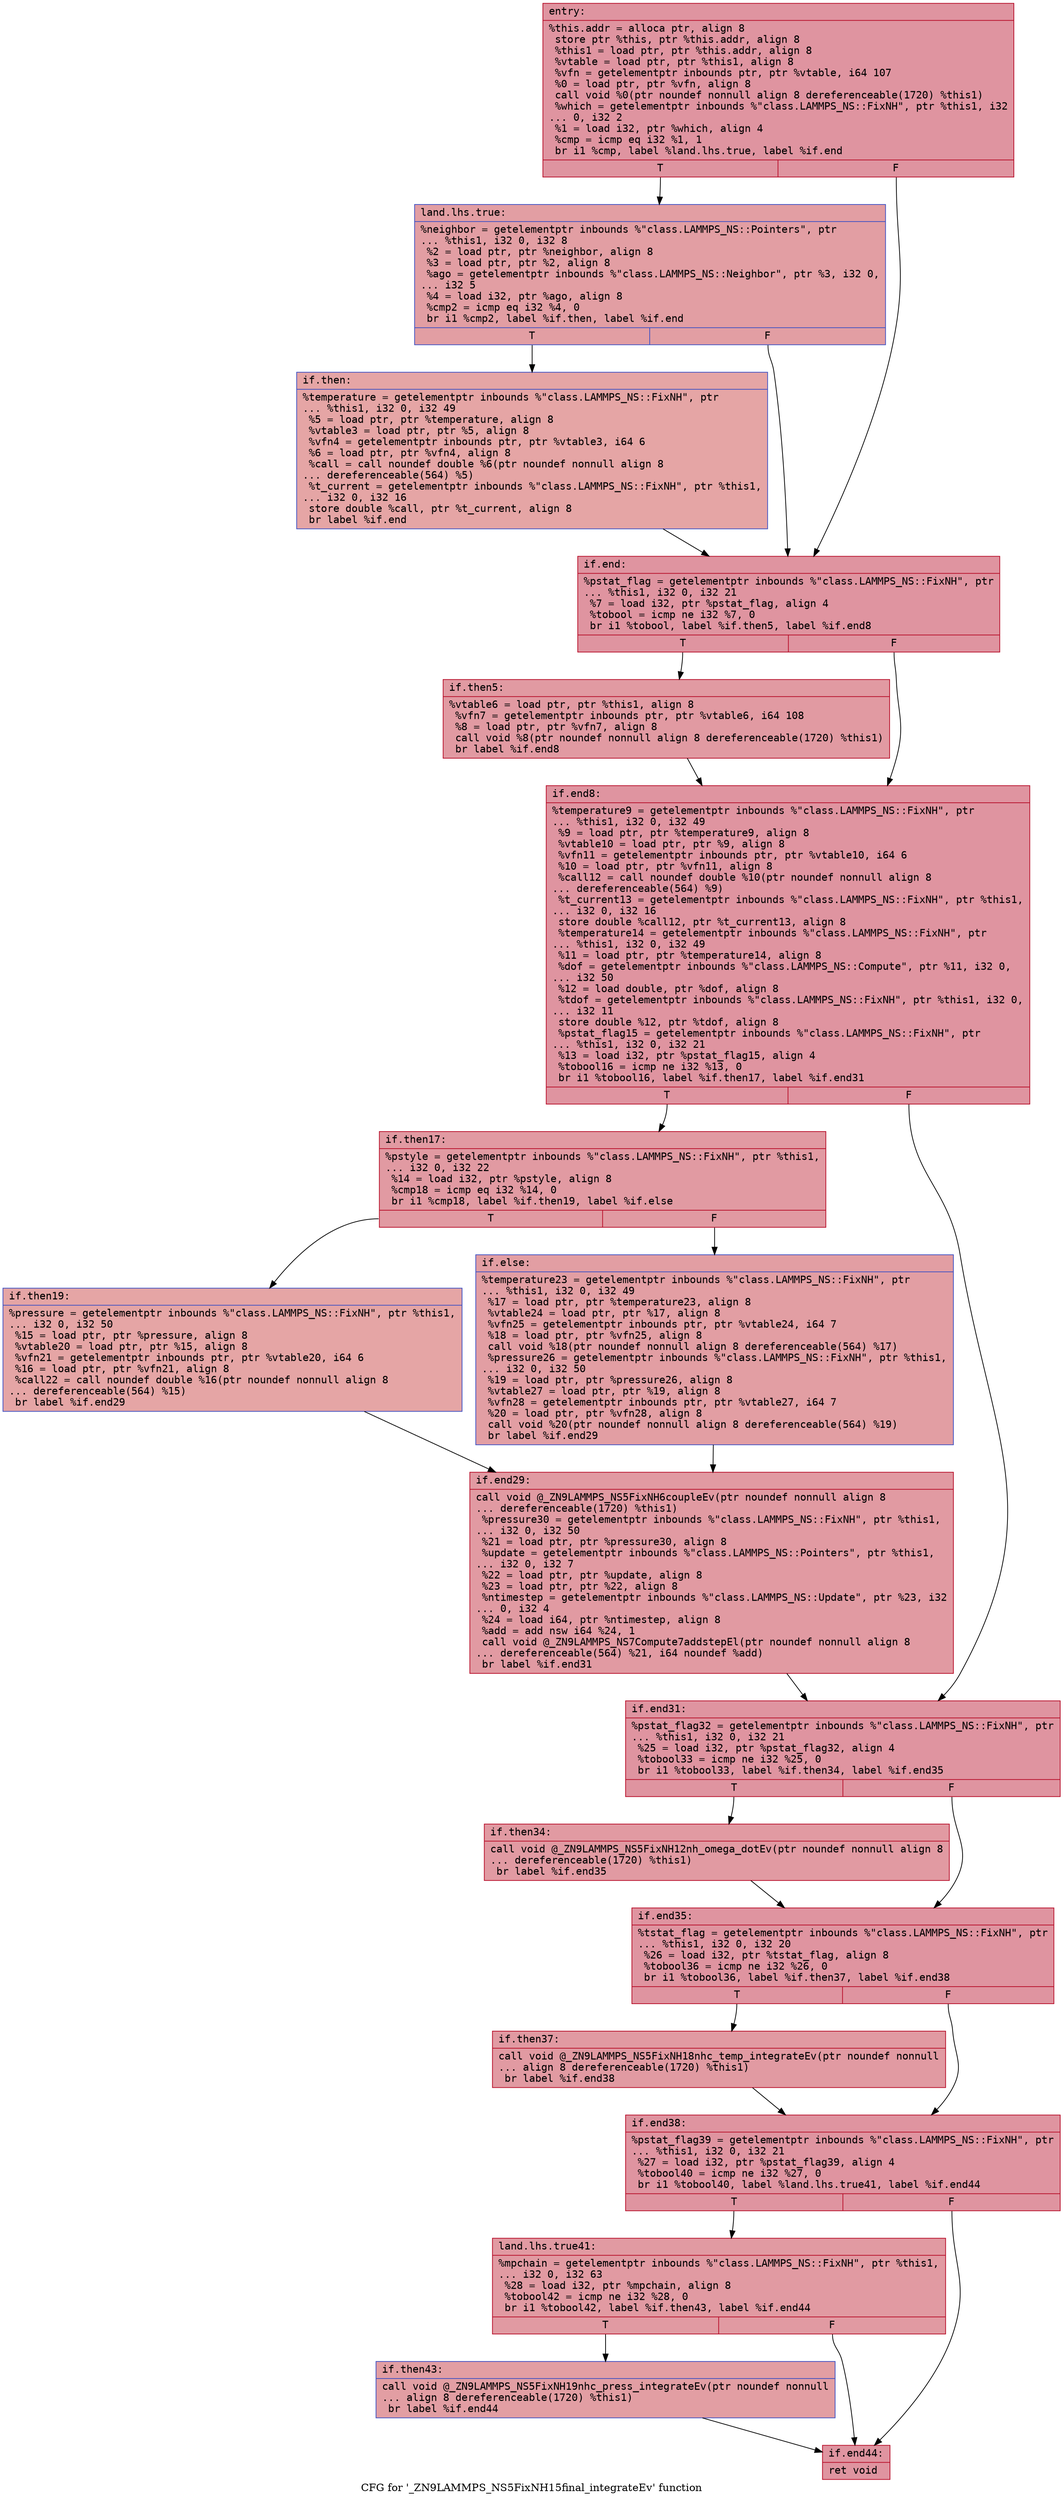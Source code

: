 digraph "CFG for '_ZN9LAMMPS_NS5FixNH15final_integrateEv' function" {
	label="CFG for '_ZN9LAMMPS_NS5FixNH15final_integrateEv' function";

	Node0x55b2c7d13490 [shape=record,color="#b70d28ff", style=filled, fillcolor="#b70d2870" fontname="Courier",label="{entry:\l|  %this.addr = alloca ptr, align 8\l  store ptr %this, ptr %this.addr, align 8\l  %this1 = load ptr, ptr %this.addr, align 8\l  %vtable = load ptr, ptr %this1, align 8\l  %vfn = getelementptr inbounds ptr, ptr %vtable, i64 107\l  %0 = load ptr, ptr %vfn, align 8\l  call void %0(ptr noundef nonnull align 8 dereferenceable(1720) %this1)\l  %which = getelementptr inbounds %\"class.LAMMPS_NS::FixNH\", ptr %this1, i32\l... 0, i32 2\l  %1 = load i32, ptr %which, align 4\l  %cmp = icmp eq i32 %1, 1\l  br i1 %cmp, label %land.lhs.true, label %if.end\l|{<s0>T|<s1>F}}"];
	Node0x55b2c7d13490:s0 -> Node0x55b2c7d13ae0[tooltip="entry -> land.lhs.true\nProbability 50.00%" ];
	Node0x55b2c7d13490:s1 -> Node0x55b2c7d13b60[tooltip="entry -> if.end\nProbability 50.00%" ];
	Node0x55b2c7d13ae0 [shape=record,color="#3d50c3ff", style=filled, fillcolor="#be242e70" fontname="Courier",label="{land.lhs.true:\l|  %neighbor = getelementptr inbounds %\"class.LAMMPS_NS::Pointers\", ptr\l... %this1, i32 0, i32 8\l  %2 = load ptr, ptr %neighbor, align 8\l  %3 = load ptr, ptr %2, align 8\l  %ago = getelementptr inbounds %\"class.LAMMPS_NS::Neighbor\", ptr %3, i32 0,\l... i32 5\l  %4 = load i32, ptr %ago, align 8\l  %cmp2 = icmp eq i32 %4, 0\l  br i1 %cmp2, label %if.then, label %if.end\l|{<s0>T|<s1>F}}"];
	Node0x55b2c7d13ae0:s0 -> Node0x55b2c7d14080[tooltip="land.lhs.true -> if.then\nProbability 37.50%" ];
	Node0x55b2c7d13ae0:s1 -> Node0x55b2c7d13b60[tooltip="land.lhs.true -> if.end\nProbability 62.50%" ];
	Node0x55b2c7d14080 [shape=record,color="#3d50c3ff", style=filled, fillcolor="#c5333470" fontname="Courier",label="{if.then:\l|  %temperature = getelementptr inbounds %\"class.LAMMPS_NS::FixNH\", ptr\l... %this1, i32 0, i32 49\l  %5 = load ptr, ptr %temperature, align 8\l  %vtable3 = load ptr, ptr %5, align 8\l  %vfn4 = getelementptr inbounds ptr, ptr %vtable3, i64 6\l  %6 = load ptr, ptr %vfn4, align 8\l  %call = call noundef double %6(ptr noundef nonnull align 8\l... dereferenceable(564) %5)\l  %t_current = getelementptr inbounds %\"class.LAMMPS_NS::FixNH\", ptr %this1,\l... i32 0, i32 16\l  store double %call, ptr %t_current, align 8\l  br label %if.end\l}"];
	Node0x55b2c7d14080 -> Node0x55b2c7d13b60[tooltip="if.then -> if.end\nProbability 100.00%" ];
	Node0x55b2c7d13b60 [shape=record,color="#b70d28ff", style=filled, fillcolor="#b70d2870" fontname="Courier",label="{if.end:\l|  %pstat_flag = getelementptr inbounds %\"class.LAMMPS_NS::FixNH\", ptr\l... %this1, i32 0, i32 21\l  %7 = load i32, ptr %pstat_flag, align 4\l  %tobool = icmp ne i32 %7, 0\l  br i1 %tobool, label %if.then5, label %if.end8\l|{<s0>T|<s1>F}}"];
	Node0x55b2c7d13b60:s0 -> Node0x55b2c7d15bf0[tooltip="if.end -> if.then5\nProbability 62.50%" ];
	Node0x55b2c7d13b60:s1 -> Node0x55b2c7d15c70[tooltip="if.end -> if.end8\nProbability 37.50%" ];
	Node0x55b2c7d15bf0 [shape=record,color="#b70d28ff", style=filled, fillcolor="#bb1b2c70" fontname="Courier",label="{if.then5:\l|  %vtable6 = load ptr, ptr %this1, align 8\l  %vfn7 = getelementptr inbounds ptr, ptr %vtable6, i64 108\l  %8 = load ptr, ptr %vfn7, align 8\l  call void %8(ptr noundef nonnull align 8 dereferenceable(1720) %this1)\l  br label %if.end8\l}"];
	Node0x55b2c7d15bf0 -> Node0x55b2c7d15c70[tooltip="if.then5 -> if.end8\nProbability 100.00%" ];
	Node0x55b2c7d15c70 [shape=record,color="#b70d28ff", style=filled, fillcolor="#b70d2870" fontname="Courier",label="{if.end8:\l|  %temperature9 = getelementptr inbounds %\"class.LAMMPS_NS::FixNH\", ptr\l... %this1, i32 0, i32 49\l  %9 = load ptr, ptr %temperature9, align 8\l  %vtable10 = load ptr, ptr %9, align 8\l  %vfn11 = getelementptr inbounds ptr, ptr %vtable10, i64 6\l  %10 = load ptr, ptr %vfn11, align 8\l  %call12 = call noundef double %10(ptr noundef nonnull align 8\l... dereferenceable(564) %9)\l  %t_current13 = getelementptr inbounds %\"class.LAMMPS_NS::FixNH\", ptr %this1,\l... i32 0, i32 16\l  store double %call12, ptr %t_current13, align 8\l  %temperature14 = getelementptr inbounds %\"class.LAMMPS_NS::FixNH\", ptr\l... %this1, i32 0, i32 49\l  %11 = load ptr, ptr %temperature14, align 8\l  %dof = getelementptr inbounds %\"class.LAMMPS_NS::Compute\", ptr %11, i32 0,\l... i32 50\l  %12 = load double, ptr %dof, align 8\l  %tdof = getelementptr inbounds %\"class.LAMMPS_NS::FixNH\", ptr %this1, i32 0,\l... i32 11\l  store double %12, ptr %tdof, align 8\l  %pstat_flag15 = getelementptr inbounds %\"class.LAMMPS_NS::FixNH\", ptr\l... %this1, i32 0, i32 21\l  %13 = load i32, ptr %pstat_flag15, align 4\l  %tobool16 = icmp ne i32 %13, 0\l  br i1 %tobool16, label %if.then17, label %if.end31\l|{<s0>T|<s1>F}}"];
	Node0x55b2c7d15c70:s0 -> Node0x55b2c7d16ee0[tooltip="if.end8 -> if.then17\nProbability 62.50%" ];
	Node0x55b2c7d15c70:s1 -> Node0x55b2c7d16f60[tooltip="if.end8 -> if.end31\nProbability 37.50%" ];
	Node0x55b2c7d16ee0 [shape=record,color="#b70d28ff", style=filled, fillcolor="#bb1b2c70" fontname="Courier",label="{if.then17:\l|  %pstyle = getelementptr inbounds %\"class.LAMMPS_NS::FixNH\", ptr %this1,\l... i32 0, i32 22\l  %14 = load i32, ptr %pstyle, align 8\l  %cmp18 = icmp eq i32 %14, 0\l  br i1 %cmp18, label %if.then19, label %if.else\l|{<s0>T|<s1>F}}"];
	Node0x55b2c7d16ee0:s0 -> Node0x55b2c7d172a0[tooltip="if.then17 -> if.then19\nProbability 37.50%" ];
	Node0x55b2c7d16ee0:s1 -> Node0x55b2c7d17320[tooltip="if.then17 -> if.else\nProbability 62.50%" ];
	Node0x55b2c7d172a0 [shape=record,color="#3d50c3ff", style=filled, fillcolor="#c5333470" fontname="Courier",label="{if.then19:\l|  %pressure = getelementptr inbounds %\"class.LAMMPS_NS::FixNH\", ptr %this1,\l... i32 0, i32 50\l  %15 = load ptr, ptr %pressure, align 8\l  %vtable20 = load ptr, ptr %15, align 8\l  %vfn21 = getelementptr inbounds ptr, ptr %vtable20, i64 6\l  %16 = load ptr, ptr %vfn21, align 8\l  %call22 = call noundef double %16(ptr noundef nonnull align 8\l... dereferenceable(564) %15)\l  br label %if.end29\l}"];
	Node0x55b2c7d172a0 -> Node0x55b2c7d178b0[tooltip="if.then19 -> if.end29\nProbability 100.00%" ];
	Node0x55b2c7d17320 [shape=record,color="#3d50c3ff", style=filled, fillcolor="#be242e70" fontname="Courier",label="{if.else:\l|  %temperature23 = getelementptr inbounds %\"class.LAMMPS_NS::FixNH\", ptr\l... %this1, i32 0, i32 49\l  %17 = load ptr, ptr %temperature23, align 8\l  %vtable24 = load ptr, ptr %17, align 8\l  %vfn25 = getelementptr inbounds ptr, ptr %vtable24, i64 7\l  %18 = load ptr, ptr %vfn25, align 8\l  call void %18(ptr noundef nonnull align 8 dereferenceable(564) %17)\l  %pressure26 = getelementptr inbounds %\"class.LAMMPS_NS::FixNH\", ptr %this1,\l... i32 0, i32 50\l  %19 = load ptr, ptr %pressure26, align 8\l  %vtable27 = load ptr, ptr %19, align 8\l  %vfn28 = getelementptr inbounds ptr, ptr %vtable27, i64 7\l  %20 = load ptr, ptr %vfn28, align 8\l  call void %20(ptr noundef nonnull align 8 dereferenceable(564) %19)\l  br label %if.end29\l}"];
	Node0x55b2c7d17320 -> Node0x55b2c7d178b0[tooltip="if.else -> if.end29\nProbability 100.00%" ];
	Node0x55b2c7d178b0 [shape=record,color="#b70d28ff", style=filled, fillcolor="#bb1b2c70" fontname="Courier",label="{if.end29:\l|  call void @_ZN9LAMMPS_NS5FixNH6coupleEv(ptr noundef nonnull align 8\l... dereferenceable(1720) %this1)\l  %pressure30 = getelementptr inbounds %\"class.LAMMPS_NS::FixNH\", ptr %this1,\l... i32 0, i32 50\l  %21 = load ptr, ptr %pressure30, align 8\l  %update = getelementptr inbounds %\"class.LAMMPS_NS::Pointers\", ptr %this1,\l... i32 0, i32 7\l  %22 = load ptr, ptr %update, align 8\l  %23 = load ptr, ptr %22, align 8\l  %ntimestep = getelementptr inbounds %\"class.LAMMPS_NS::Update\", ptr %23, i32\l... 0, i32 4\l  %24 = load i64, ptr %ntimestep, align 8\l  %add = add nsw i64 %24, 1\l  call void @_ZN9LAMMPS_NS7Compute7addstepEl(ptr noundef nonnull align 8\l... dereferenceable(564) %21, i64 noundef %add)\l  br label %if.end31\l}"];
	Node0x55b2c7d178b0 -> Node0x55b2c7d16f60[tooltip="if.end29 -> if.end31\nProbability 100.00%" ];
	Node0x55b2c7d16f60 [shape=record,color="#b70d28ff", style=filled, fillcolor="#b70d2870" fontname="Courier",label="{if.end31:\l|  %pstat_flag32 = getelementptr inbounds %\"class.LAMMPS_NS::FixNH\", ptr\l... %this1, i32 0, i32 21\l  %25 = load i32, ptr %pstat_flag32, align 4\l  %tobool33 = icmp ne i32 %25, 0\l  br i1 %tobool33, label %if.then34, label %if.end35\l|{<s0>T|<s1>F}}"];
	Node0x55b2c7d16f60:s0 -> Node0x55b2c7d19000[tooltip="if.end31 -> if.then34\nProbability 62.50%" ];
	Node0x55b2c7d16f60:s1 -> Node0x55b2c7d19080[tooltip="if.end31 -> if.end35\nProbability 37.50%" ];
	Node0x55b2c7d19000 [shape=record,color="#b70d28ff", style=filled, fillcolor="#bb1b2c70" fontname="Courier",label="{if.then34:\l|  call void @_ZN9LAMMPS_NS5FixNH12nh_omega_dotEv(ptr noundef nonnull align 8\l... dereferenceable(1720) %this1)\l  br label %if.end35\l}"];
	Node0x55b2c7d19000 -> Node0x55b2c7d19080[tooltip="if.then34 -> if.end35\nProbability 100.00%" ];
	Node0x55b2c7d19080 [shape=record,color="#b70d28ff", style=filled, fillcolor="#b70d2870" fontname="Courier",label="{if.end35:\l|  %tstat_flag = getelementptr inbounds %\"class.LAMMPS_NS::FixNH\", ptr\l... %this1, i32 0, i32 20\l  %26 = load i32, ptr %tstat_flag, align 8\l  %tobool36 = icmp ne i32 %26, 0\l  br i1 %tobool36, label %if.then37, label %if.end38\l|{<s0>T|<s1>F}}"];
	Node0x55b2c7d19080:s0 -> Node0x55b2c7d19540[tooltip="if.end35 -> if.then37\nProbability 62.50%" ];
	Node0x55b2c7d19080:s1 -> Node0x55b2c7d195c0[tooltip="if.end35 -> if.end38\nProbability 37.50%" ];
	Node0x55b2c7d19540 [shape=record,color="#b70d28ff", style=filled, fillcolor="#bb1b2c70" fontname="Courier",label="{if.then37:\l|  call void @_ZN9LAMMPS_NS5FixNH18nhc_temp_integrateEv(ptr noundef nonnull\l... align 8 dereferenceable(1720) %this1)\l  br label %if.end38\l}"];
	Node0x55b2c7d19540 -> Node0x55b2c7d195c0[tooltip="if.then37 -> if.end38\nProbability 100.00%" ];
	Node0x55b2c7d195c0 [shape=record,color="#b70d28ff", style=filled, fillcolor="#b70d2870" fontname="Courier",label="{if.end38:\l|  %pstat_flag39 = getelementptr inbounds %\"class.LAMMPS_NS::FixNH\", ptr\l... %this1, i32 0, i32 21\l  %27 = load i32, ptr %pstat_flag39, align 4\l  %tobool40 = icmp ne i32 %27, 0\l  br i1 %tobool40, label %land.lhs.true41, label %if.end44\l|{<s0>T|<s1>F}}"];
	Node0x55b2c7d195c0:s0 -> Node0x55b2c7d19b00[tooltip="if.end38 -> land.lhs.true41\nProbability 62.50%" ];
	Node0x55b2c7d195c0:s1 -> Node0x55b2c7d19b80[tooltip="if.end38 -> if.end44\nProbability 37.50%" ];
	Node0x55b2c7d19b00 [shape=record,color="#b70d28ff", style=filled, fillcolor="#bb1b2c70" fontname="Courier",label="{land.lhs.true41:\l|  %mpchain = getelementptr inbounds %\"class.LAMMPS_NS::FixNH\", ptr %this1,\l... i32 0, i32 63\l  %28 = load i32, ptr %mpchain, align 8\l  %tobool42 = icmp ne i32 %28, 0\l  br i1 %tobool42, label %if.then43, label %if.end44\l|{<s0>T|<s1>F}}"];
	Node0x55b2c7d19b00:s0 -> Node0x55b2c7d19eb0[tooltip="land.lhs.true41 -> if.then43\nProbability 62.50%" ];
	Node0x55b2c7d19b00:s1 -> Node0x55b2c7d19b80[tooltip="land.lhs.true41 -> if.end44\nProbability 37.50%" ];
	Node0x55b2c7d19eb0 [shape=record,color="#3d50c3ff", style=filled, fillcolor="#be242e70" fontname="Courier",label="{if.then43:\l|  call void @_ZN9LAMMPS_NS5FixNH19nhc_press_integrateEv(ptr noundef nonnull\l... align 8 dereferenceable(1720) %this1)\l  br label %if.end44\l}"];
	Node0x55b2c7d19eb0 -> Node0x55b2c7d19b80[tooltip="if.then43 -> if.end44\nProbability 100.00%" ];
	Node0x55b2c7d19b80 [shape=record,color="#b70d28ff", style=filled, fillcolor="#b70d2870" fontname="Courier",label="{if.end44:\l|  ret void\l}"];
}
